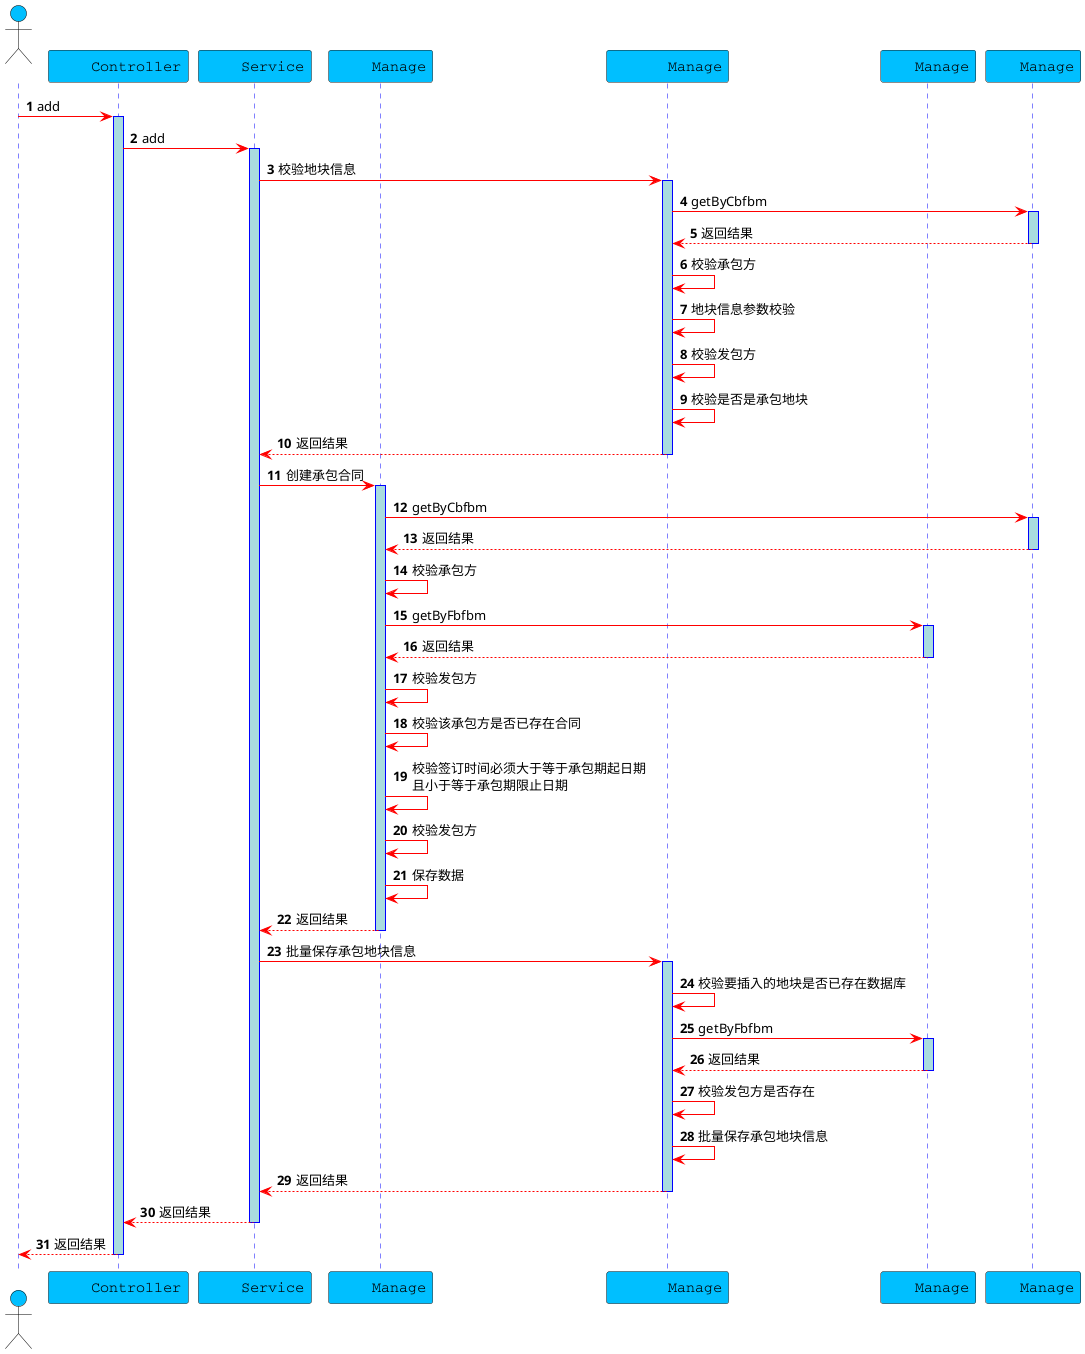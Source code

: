 @startuml
skinparam sequence {
ArrowColor red
ActorBorderColor black
LifeLineBorderColor blue
LifeLineBackgroundColor #A9DCDF


ParticipantBackgroundColor DeepSkyBlue
ParticipantFontName Courier
ParticipantFontSize 15
ParticipantFontColor black

ActorBackgroundColor DeepSkyBlue
ActorFontColor black
ActorFontSize 15
ActorFontName Courier
}
actor 科员
participant "承包合同Controller" as A
participant "承包合同Service" as B
participant "承包合同Manage" as C
participant "承包地块信息Manage" as F
participant "发包方Manage" as D


autonumber

科员 -> A : add
activate A
A -> B : add
activate B
B -> F : 校验地块信息
activate F
F -> 承包方Manage : getByCbfbm
activate 承包方Manage
承包方Manage --> F:返回结果
deactivate 承包方Manage
F -> F : 校验承包方
F -> F : 地块信息参数校验
F -> F : 校验发包方
F -> F : 校验是否是承包地块

F --> B :返回结果
deactivate F
B -> C : 创建承包合同
activate C
C -> 承包方Manage : getByCbfbm
activate 承包方Manage
承包方Manage --> C:返回结果
deactivate 承包方Manage
C -> C : 校验承包方
C -> D : getByFbfbm

activate D
D --> C:返回结果
deactivate D
C -> C : 校验发包方
C -> C : 校验该承包方是否已存在合同
C -> C : 校验签订时间必须大于等于承包期起日期\r且小于等于承包期限止日期
C -> C : 校验发包方
C -> C : 保存数据

C --> B:返回结果
deactivate C
B -> F : 批量保存承包地块信息
activate F
F -> F :校验要插入的地块是否已存在数据库
F -> D : getByFbfbm
activate D
D --> F: 返回结果
deactivate D
F -> F :校验发包方是否存在
F -> F : 批量保存承包地块信息
F --> B:返回结果
deactivate F
B --> A:返回结果
deactivate B
A --> 科员:返回结果
deactivate A

@enduml